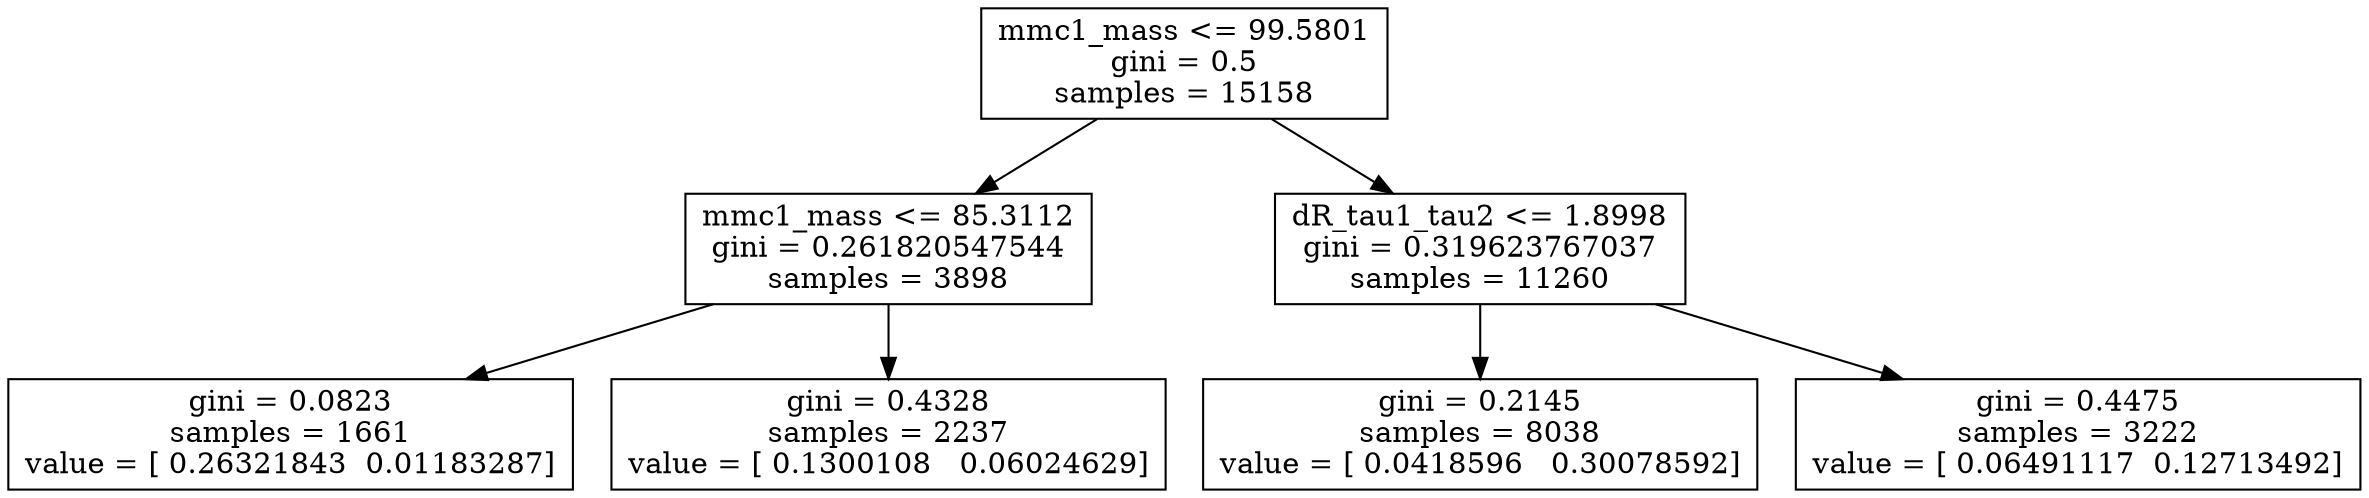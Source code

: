 digraph Tree {
0 [label="mmc1_mass <= 99.5801\ngini = 0.5\nsamples = 15158", shape="box"] ;
1 [label="mmc1_mass <= 85.3112\ngini = 0.261820547544\nsamples = 3898", shape="box"] ;
0 -> 1 ;
2 [label="gini = 0.0823\nsamples = 1661\nvalue = [ 0.26321843  0.01183287]", shape="box"] ;
1 -> 2 ;
3 [label="gini = 0.4328\nsamples = 2237\nvalue = [ 0.1300108   0.06024629]", shape="box"] ;
1 -> 3 ;
4 [label="dR_tau1_tau2 <= 1.8998\ngini = 0.319623767037\nsamples = 11260", shape="box"] ;
0 -> 4 ;
5 [label="gini = 0.2145\nsamples = 8038\nvalue = [ 0.0418596   0.30078592]", shape="box"] ;
4 -> 5 ;
6 [label="gini = 0.4475\nsamples = 3222\nvalue = [ 0.06491117  0.12713492]", shape="box"] ;
4 -> 6 ;
}